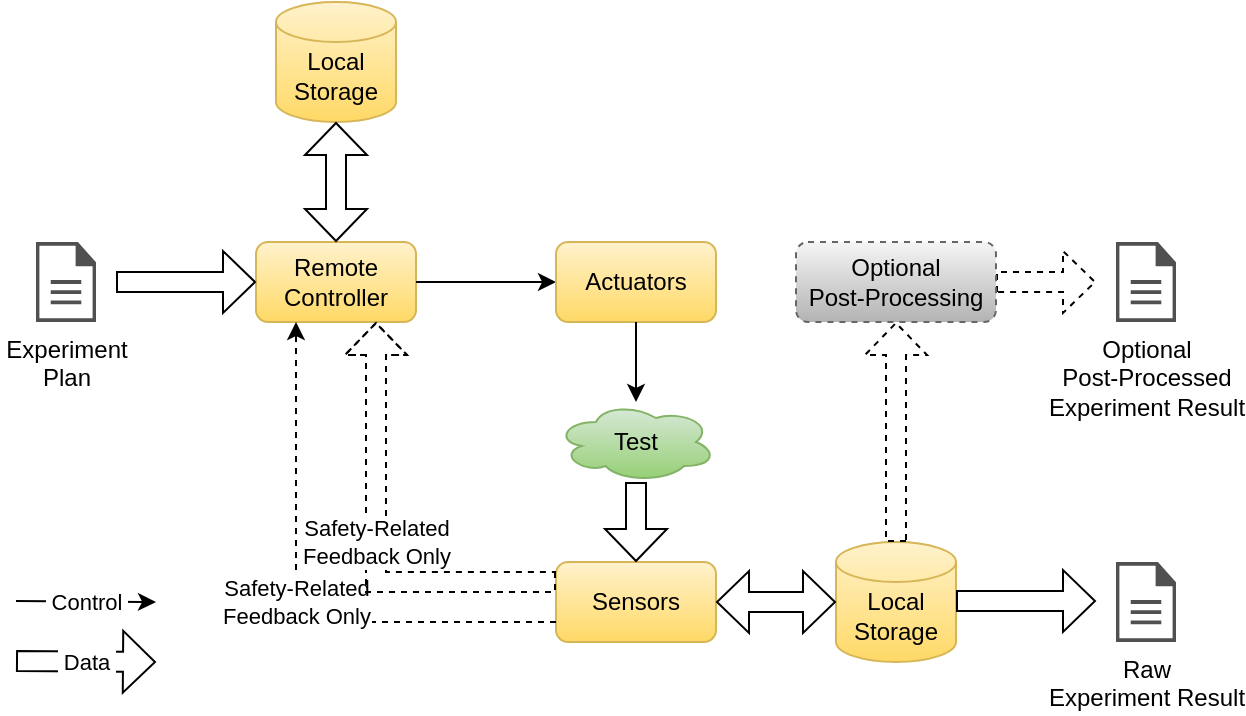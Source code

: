<mxfile version="21.2.9" type="device">
  <diagram id="P3egCbBItE-vjyixLVVF" name="Page-1">
    <mxGraphModel dx="2714" dy="1434" grid="1" gridSize="10" guides="1" tooltips="1" connect="1" arrows="1" fold="1" page="1" pageScale="1" pageWidth="1100" pageHeight="850" math="0" shadow="0">
      <root>
        <mxCell id="0" />
        <mxCell id="1" parent="0" />
        <mxCell id="8yW3HtKEOS8D6HbiddwS-1" value="Experiment&lt;br&gt;Plan" style="sketch=0;pointerEvents=1;shadow=0;dashed=0;html=1;strokeColor=none;fillColor=#505050;labelPosition=center;verticalLabelPosition=bottom;verticalAlign=top;outlineConnect=0;align=center;shape=mxgraph.office.concepts.document;" parent="1" vertex="1">
          <mxGeometry x="210" y="280" width="30" height="40" as="geometry" />
        </mxCell>
        <mxCell id="8yW3HtKEOS8D6HbiddwS-2" value="Remote&lt;br&gt;Controller" style="rounded=1;whiteSpace=wrap;html=1;fillColor=#fff2cc;gradientColor=#ffd966;strokeColor=#d6b656;" parent="1" vertex="1">
          <mxGeometry x="320" y="280" width="80" height="40" as="geometry" />
        </mxCell>
        <mxCell id="8yW3HtKEOS8D6HbiddwS-9" value="" style="endArrow=classic;html=1;rounded=0;exitX=1;exitY=0.5;exitDx=0;exitDy=0;entryX=0;entryY=0.5;entryDx=0;entryDy=0;" parent="1" source="8yW3HtKEOS8D6HbiddwS-2" target="ZZdG2KbTojn6cw3QZEdF-2" edge="1">
          <mxGeometry width="50" height="50" relative="1" as="geometry">
            <mxPoint x="380" y="510" as="sourcePoint" />
            <mxPoint x="390" y="330" as="targetPoint" />
          </mxGeometry>
        </mxCell>
        <mxCell id="8yW3HtKEOS8D6HbiddwS-4" value="Test" style="ellipse;shape=cloud;whiteSpace=wrap;html=1;fillColor=#d5e8d4;gradientColor=#97d077;strokeColor=#82b366;" parent="1" vertex="1">
          <mxGeometry x="470" y="360" width="80" height="40" as="geometry" />
        </mxCell>
        <mxCell id="ZZdG2KbTojn6cw3QZEdF-1" value="Sensors" style="rounded=1;whiteSpace=wrap;html=1;fillColor=#fff2cc;gradientColor=#ffd966;strokeColor=#d6b656;" parent="1" vertex="1">
          <mxGeometry x="470" y="440" width="80" height="40" as="geometry" />
        </mxCell>
        <mxCell id="ZZdG2KbTojn6cw3QZEdF-2" value="Actuators" style="rounded=1;whiteSpace=wrap;html=1;fillColor=#fff2cc;gradientColor=#ffd966;strokeColor=#d6b656;" parent="1" vertex="1">
          <mxGeometry x="470" y="280" width="80" height="40" as="geometry" />
        </mxCell>
        <mxCell id="ZZdG2KbTojn6cw3QZEdF-3" value="" style="endArrow=classic;html=1;rounded=0;exitX=0.5;exitY=1;exitDx=0;exitDy=0;entryX=0.5;entryY=0;entryDx=0;entryDy=0;" parent="1" source="ZZdG2KbTojn6cw3QZEdF-2" target="8yW3HtKEOS8D6HbiddwS-4" edge="1">
          <mxGeometry width="50" height="50" relative="1" as="geometry">
            <mxPoint x="390" y="560" as="sourcePoint" />
            <mxPoint x="640" y="350" as="targetPoint" />
          </mxGeometry>
        </mxCell>
        <mxCell id="ZZdG2KbTojn6cw3QZEdF-7" value="Safety-Related&lt;br&gt;Feedback Only" style="endArrow=classic;html=1;rounded=0;exitX=0;exitY=0.75;exitDx=0;exitDy=0;entryX=0.25;entryY=1;entryDx=0;entryDy=0;dashed=1;" parent="1" source="ZZdG2KbTojn6cw3QZEdF-1" target="8yW3HtKEOS8D6HbiddwS-2" edge="1">
          <mxGeometry width="50" height="50" relative="1" as="geometry">
            <mxPoint x="360" y="440" as="sourcePoint" />
            <mxPoint x="450" y="520" as="targetPoint" />
            <Array as="points">
              <mxPoint x="340" y="470" />
            </Array>
          </mxGeometry>
        </mxCell>
        <mxCell id="ivcJ0Vw7QY5pCtP25yYA-1" value="&lt;br&gt;Local&lt;br&gt;Storage" style="strokeWidth=1;html=1;shape=mxgraph.flowchart.database;whiteSpace=wrap;labelBackgroundColor=none;fillColor=#fff2cc;gradientColor=#ffd966;strokeColor=#d6b656;" parent="1" vertex="1">
          <mxGeometry x="610" y="430" width="60" height="60" as="geometry" />
        </mxCell>
        <mxCell id="ivcJ0Vw7QY5pCtP25yYA-2" value="" style="shape=flexArrow;endArrow=classic;html=1;rounded=0;exitX=1;exitY=0.5;exitDx=0;exitDy=0;endSize=5;startSize=5;startArrow=block;" parent="1" source="ZZdG2KbTojn6cw3QZEdF-1" target="ivcJ0Vw7QY5pCtP25yYA-1" edge="1">
          <mxGeometry width="50" height="50" relative="1" as="geometry">
            <mxPoint x="330" y="550" as="sourcePoint" />
            <mxPoint x="610" y="510" as="targetPoint" />
          </mxGeometry>
        </mxCell>
        <mxCell id="ivcJ0Vw7QY5pCtP25yYA-6" value="" style="shape=flexArrow;endArrow=classic;html=1;rounded=0;exitX=0.5;exitY=1;exitDx=0;exitDy=0;entryX=0.5;entryY=0;entryDx=0;entryDy=0;endSize=5;startSize=5;" parent="1" source="8yW3HtKEOS8D6HbiddwS-4" target="ZZdG2KbTojn6cw3QZEdF-1" edge="1">
          <mxGeometry width="50" height="50" relative="1" as="geometry">
            <mxPoint x="480" y="450" as="sourcePoint" />
            <mxPoint x="440" y="411" as="targetPoint" />
          </mxGeometry>
        </mxCell>
        <mxCell id="ivcJ0Vw7QY5pCtP25yYA-10" value="" style="shape=flexArrow;endArrow=classic;html=1;rounded=0;endSize=5;startSize=5;entryX=0;entryY=0.5;entryDx=0;entryDy=0;" parent="1" target="8yW3HtKEOS8D6HbiddwS-2" edge="1">
          <mxGeometry width="50" height="50" relative="1" as="geometry">
            <mxPoint x="250" y="300" as="sourcePoint" />
            <mxPoint x="700" y="400" as="targetPoint" />
          </mxGeometry>
        </mxCell>
        <mxCell id="ivcJ0Vw7QY5pCtP25yYA-18" value="&lt;br&gt;Local&lt;br&gt;Storage" style="strokeWidth=1;html=1;shape=mxgraph.flowchart.database;whiteSpace=wrap;labelBackgroundColor=none;fillColor=#fff2cc;gradientColor=#ffd966;strokeColor=#d6b656;" parent="1" vertex="1">
          <mxGeometry x="330" y="160" width="60" height="60" as="geometry" />
        </mxCell>
        <mxCell id="ivcJ0Vw7QY5pCtP25yYA-19" value="" style="shape=flexArrow;endArrow=classic;html=1;rounded=0;startArrow=block;startSize=5;endSize=5;" parent="1" source="ivcJ0Vw7QY5pCtP25yYA-18" target="8yW3HtKEOS8D6HbiddwS-2" edge="1">
          <mxGeometry width="50" height="50" relative="1" as="geometry">
            <mxPoint x="370" y="490" as="sourcePoint" />
            <mxPoint x="370" y="530" as="targetPoint" />
          </mxGeometry>
        </mxCell>
        <mxCell id="ivcJ0Vw7QY5pCtP25yYA-21" value="Safety-Related&lt;br&gt;Feedback Only" style="shape=flexArrow;endArrow=classic;html=1;rounded=0;endSize=5;startSize=5;entryX=0.75;entryY=1;entryDx=0;entryDy=0;exitX=0;exitY=0.25;exitDx=0;exitDy=0;dashed=1;" parent="1" source="ZZdG2KbTojn6cw3QZEdF-1" target="8yW3HtKEOS8D6HbiddwS-2" edge="1">
          <mxGeometry width="50" height="50" relative="1" as="geometry">
            <mxPoint x="380" y="440" as="sourcePoint" />
            <mxPoint x="410" y="490" as="targetPoint" />
            <Array as="points">
              <mxPoint x="380" y="450" />
            </Array>
          </mxGeometry>
        </mxCell>
        <mxCell id="kjLaIn81PEr3xY-xgXpk-1" value="Raw&lt;br&gt;Experiment Result" style="sketch=0;pointerEvents=1;shadow=0;dashed=0;html=1;strokeColor=none;fillColor=#505050;labelPosition=center;verticalLabelPosition=bottom;verticalAlign=top;outlineConnect=0;align=center;shape=mxgraph.office.concepts.document;" parent="1" vertex="1">
          <mxGeometry x="750" y="440" width="30" height="40" as="geometry" />
        </mxCell>
        <mxCell id="kjLaIn81PEr3xY-xgXpk-2" value="" style="shape=flexArrow;endArrow=classic;html=1;rounded=0;endSize=5;startSize=5;entryX=0;entryY=0.5;entryDx=0;entryDy=0;" parent="1" edge="1">
          <mxGeometry width="50" height="50" relative="1" as="geometry">
            <mxPoint x="670" y="459.5" as="sourcePoint" />
            <mxPoint x="740" y="459.5" as="targetPoint" />
          </mxGeometry>
        </mxCell>
        <mxCell id="U0TGn-uc3VX7pNXmvMz7-1" value="Optional&lt;br&gt;Post-Processed&lt;br&gt;Experiment Result" style="sketch=0;pointerEvents=1;shadow=0;dashed=1;html=1;strokeColor=none;fillColor=#505050;labelPosition=center;verticalLabelPosition=bottom;verticalAlign=top;outlineConnect=0;align=center;shape=mxgraph.office.concepts.document;" parent="1" vertex="1">
          <mxGeometry x="750" y="280" width="30" height="40" as="geometry" />
        </mxCell>
        <mxCell id="U0TGn-uc3VX7pNXmvMz7-2" value="" style="shape=flexArrow;endArrow=classic;html=1;rounded=0;endSize=5;startSize=5;exitX=1;exitY=0.5;exitDx=0;exitDy=0;dashed=1;" parent="1" source="U0TGn-uc3VX7pNXmvMz7-3" edge="1">
          <mxGeometry width="50" height="50" relative="1" as="geometry">
            <mxPoint x="570" y="300" as="sourcePoint" />
            <mxPoint x="740" y="300" as="targetPoint" />
          </mxGeometry>
        </mxCell>
        <mxCell id="U0TGn-uc3VX7pNXmvMz7-3" value="Optional&lt;br&gt;Post-Processing" style="rounded=1;whiteSpace=wrap;html=1;dashed=1;fillColor=#f5f5f5;gradientColor=#b3b3b3;strokeColor=#666666;" parent="1" vertex="1">
          <mxGeometry x="590" y="280" width="100" height="40" as="geometry" />
        </mxCell>
        <mxCell id="U0TGn-uc3VX7pNXmvMz7-4" value="" style="shape=flexArrow;endArrow=classic;html=1;rounded=0;endSize=5;startSize=5;dashed=1;exitX=0.5;exitY=0;exitDx=0;exitDy=0;exitPerimeter=0;entryX=0.5;entryY=1;entryDx=0;entryDy=0;" parent="1" source="ivcJ0Vw7QY5pCtP25yYA-1" target="U0TGn-uc3VX7pNXmvMz7-3" edge="1">
          <mxGeometry width="50" height="50" relative="1" as="geometry">
            <mxPoint x="640" y="390" as="sourcePoint" />
            <mxPoint x="640" y="360" as="targetPoint" />
          </mxGeometry>
        </mxCell>
        <mxCell id="U0TGn-uc3VX7pNXmvMz7-5" value="&amp;nbsp;Control&amp;nbsp;" style="endArrow=classic;html=1;rounded=0;" parent="1" edge="1">
          <mxGeometry width="50" height="50" relative="1" as="geometry">
            <mxPoint x="200" y="459.5" as="sourcePoint" />
            <mxPoint x="270" y="460" as="targetPoint" />
          </mxGeometry>
        </mxCell>
        <mxCell id="U0TGn-uc3VX7pNXmvMz7-6" value="&amp;nbsp;Data&amp;nbsp;" style="shape=flexArrow;endArrow=classic;html=1;rounded=0;endSize=5;startSize=5;" parent="1" edge="1">
          <mxGeometry width="50" height="50" relative="1" as="geometry">
            <mxPoint x="200" y="489.5" as="sourcePoint" />
            <mxPoint x="270" y="490" as="targetPoint" />
          </mxGeometry>
        </mxCell>
      </root>
    </mxGraphModel>
  </diagram>
</mxfile>
